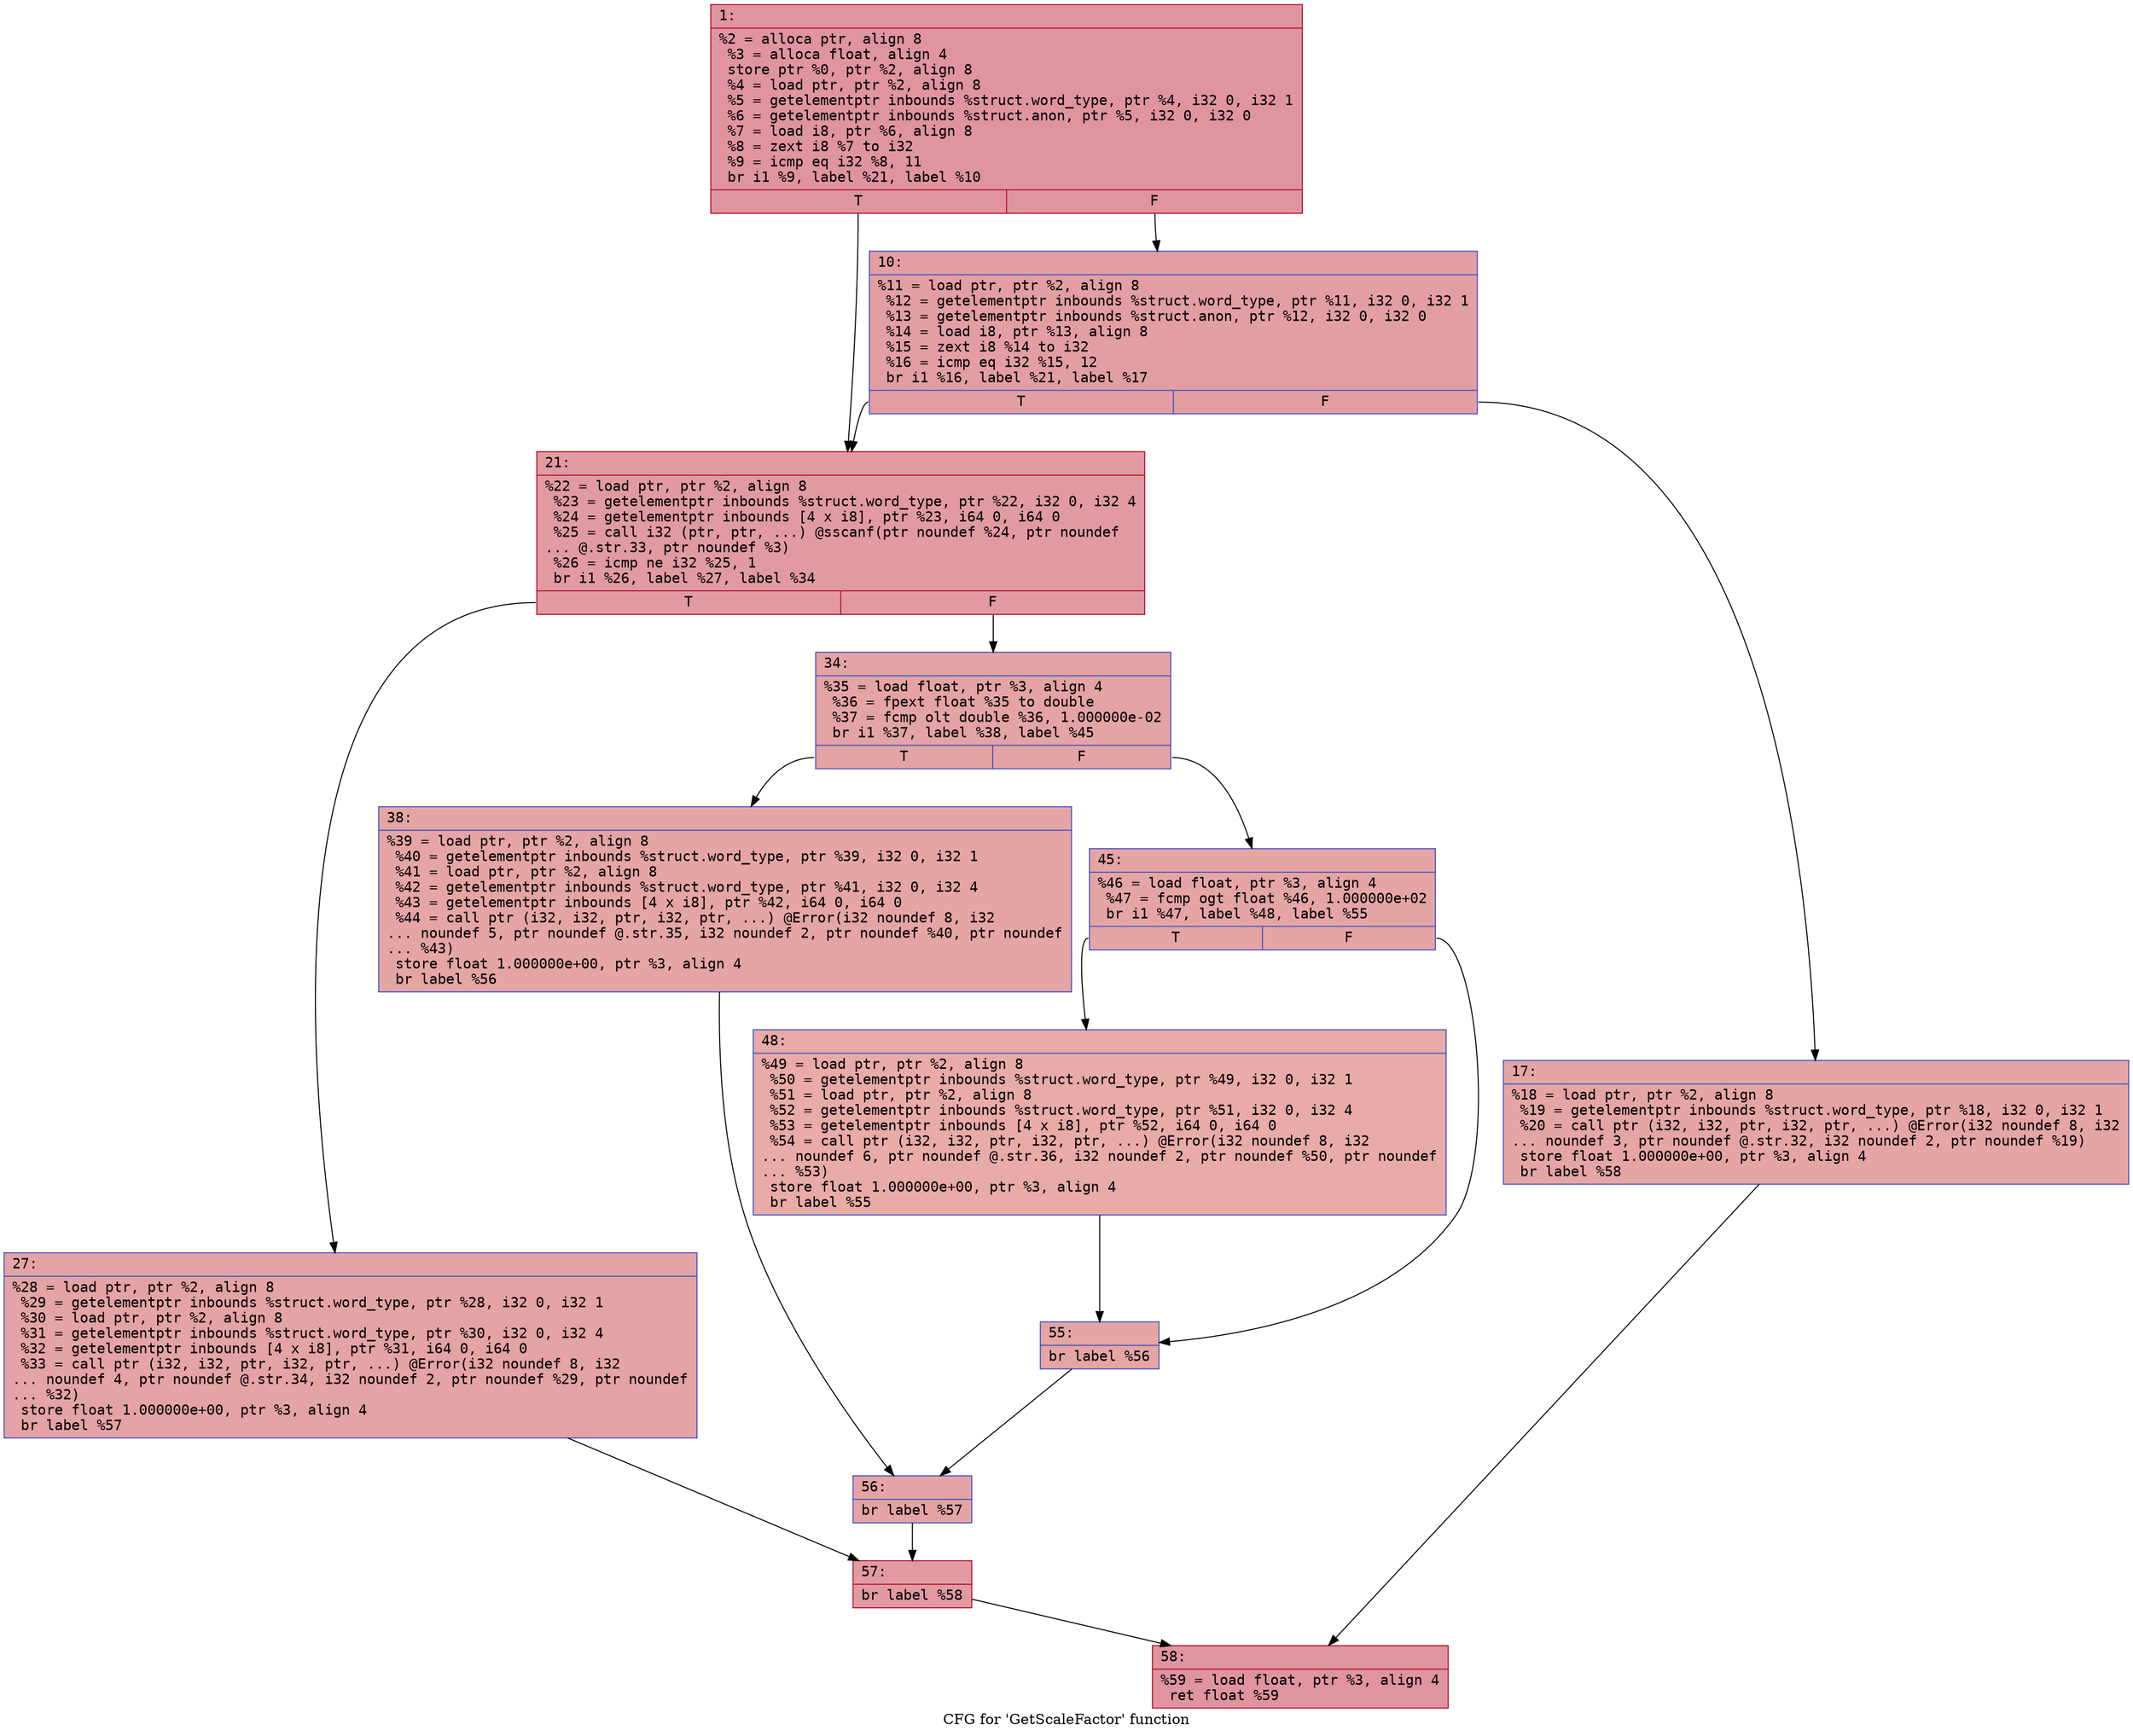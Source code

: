 digraph "CFG for 'GetScaleFactor' function" {
	label="CFG for 'GetScaleFactor' function";

	Node0x60000361a7b0 [shape=record,color="#b70d28ff", style=filled, fillcolor="#b70d2870" fontname="Courier",label="{1:\l|  %2 = alloca ptr, align 8\l  %3 = alloca float, align 4\l  store ptr %0, ptr %2, align 8\l  %4 = load ptr, ptr %2, align 8\l  %5 = getelementptr inbounds %struct.word_type, ptr %4, i32 0, i32 1\l  %6 = getelementptr inbounds %struct.anon, ptr %5, i32 0, i32 0\l  %7 = load i8, ptr %6, align 8\l  %8 = zext i8 %7 to i32\l  %9 = icmp eq i32 %8, 11\l  br i1 %9, label %21, label %10\l|{<s0>T|<s1>F}}"];
	Node0x60000361a7b0:s0 -> Node0x60000361b6b0[tooltip="1 -> 21\nProbability 50.00%" ];
	Node0x60000361a7b0:s1 -> Node0x60000361b610[tooltip="1 -> 10\nProbability 50.00%" ];
	Node0x60000361b610 [shape=record,color="#3d50c3ff", style=filled, fillcolor="#be242e70" fontname="Courier",label="{10:\l|  %11 = load ptr, ptr %2, align 8\l  %12 = getelementptr inbounds %struct.word_type, ptr %11, i32 0, i32 1\l  %13 = getelementptr inbounds %struct.anon, ptr %12, i32 0, i32 0\l  %14 = load i8, ptr %13, align 8\l  %15 = zext i8 %14 to i32\l  %16 = icmp eq i32 %15, 12\l  br i1 %16, label %21, label %17\l|{<s0>T|<s1>F}}"];
	Node0x60000361b610:s0 -> Node0x60000361b6b0[tooltip="10 -> 21\nProbability 50.00%" ];
	Node0x60000361b610:s1 -> Node0x60000361b660[tooltip="10 -> 17\nProbability 50.00%" ];
	Node0x60000361b660 [shape=record,color="#3d50c3ff", style=filled, fillcolor="#c5333470" fontname="Courier",label="{17:\l|  %18 = load ptr, ptr %2, align 8\l  %19 = getelementptr inbounds %struct.word_type, ptr %18, i32 0, i32 1\l  %20 = call ptr (i32, i32, ptr, i32, ptr, ...) @Error(i32 noundef 8, i32\l... noundef 3, ptr noundef @.str.32, i32 noundef 2, ptr noundef %19)\l  store float 1.000000e+00, ptr %3, align 4\l  br label %58\l}"];
	Node0x60000361b660 -> Node0x60000361b980[tooltip="17 -> 58\nProbability 100.00%" ];
	Node0x60000361b6b0 [shape=record,color="#b70d28ff", style=filled, fillcolor="#bb1b2c70" fontname="Courier",label="{21:\l|  %22 = load ptr, ptr %2, align 8\l  %23 = getelementptr inbounds %struct.word_type, ptr %22, i32 0, i32 4\l  %24 = getelementptr inbounds [4 x i8], ptr %23, i64 0, i64 0\l  %25 = call i32 (ptr, ptr, ...) @sscanf(ptr noundef %24, ptr noundef\l... @.str.33, ptr noundef %3)\l  %26 = icmp ne i32 %25, 1\l  br i1 %26, label %27, label %34\l|{<s0>T|<s1>F}}"];
	Node0x60000361b6b0:s0 -> Node0x60000361b700[tooltip="21 -> 27\nProbability 50.00%" ];
	Node0x60000361b6b0:s1 -> Node0x60000361b750[tooltip="21 -> 34\nProbability 50.00%" ];
	Node0x60000361b700 [shape=record,color="#3d50c3ff", style=filled, fillcolor="#c32e3170" fontname="Courier",label="{27:\l|  %28 = load ptr, ptr %2, align 8\l  %29 = getelementptr inbounds %struct.word_type, ptr %28, i32 0, i32 1\l  %30 = load ptr, ptr %2, align 8\l  %31 = getelementptr inbounds %struct.word_type, ptr %30, i32 0, i32 4\l  %32 = getelementptr inbounds [4 x i8], ptr %31, i64 0, i64 0\l  %33 = call ptr (i32, i32, ptr, i32, ptr, ...) @Error(i32 noundef 8, i32\l... noundef 4, ptr noundef @.str.34, i32 noundef 2, ptr noundef %29, ptr noundef\l... %32)\l  store float 1.000000e+00, ptr %3, align 4\l  br label %57\l}"];
	Node0x60000361b700 -> Node0x60000361b930[tooltip="27 -> 57\nProbability 100.00%" ];
	Node0x60000361b750 [shape=record,color="#3d50c3ff", style=filled, fillcolor="#c32e3170" fontname="Courier",label="{34:\l|  %35 = load float, ptr %3, align 4\l  %36 = fpext float %35 to double\l  %37 = fcmp olt double %36, 1.000000e-02\l  br i1 %37, label %38, label %45\l|{<s0>T|<s1>F}}"];
	Node0x60000361b750:s0 -> Node0x60000361b7a0[tooltip="34 -> 38\nProbability 50.00%" ];
	Node0x60000361b750:s1 -> Node0x60000361b7f0[tooltip="34 -> 45\nProbability 50.00%" ];
	Node0x60000361b7a0 [shape=record,color="#3d50c3ff", style=filled, fillcolor="#c5333470" fontname="Courier",label="{38:\l|  %39 = load ptr, ptr %2, align 8\l  %40 = getelementptr inbounds %struct.word_type, ptr %39, i32 0, i32 1\l  %41 = load ptr, ptr %2, align 8\l  %42 = getelementptr inbounds %struct.word_type, ptr %41, i32 0, i32 4\l  %43 = getelementptr inbounds [4 x i8], ptr %42, i64 0, i64 0\l  %44 = call ptr (i32, i32, ptr, i32, ptr, ...) @Error(i32 noundef 8, i32\l... noundef 5, ptr noundef @.str.35, i32 noundef 2, ptr noundef %40, ptr noundef\l... %43)\l  store float 1.000000e+00, ptr %3, align 4\l  br label %56\l}"];
	Node0x60000361b7a0 -> Node0x60000361b8e0[tooltip="38 -> 56\nProbability 100.00%" ];
	Node0x60000361b7f0 [shape=record,color="#3d50c3ff", style=filled, fillcolor="#c5333470" fontname="Courier",label="{45:\l|  %46 = load float, ptr %3, align 4\l  %47 = fcmp ogt float %46, 1.000000e+02\l  br i1 %47, label %48, label %55\l|{<s0>T|<s1>F}}"];
	Node0x60000361b7f0:s0 -> Node0x60000361b840[tooltip="45 -> 48\nProbability 50.00%" ];
	Node0x60000361b7f0:s1 -> Node0x60000361b890[tooltip="45 -> 55\nProbability 50.00%" ];
	Node0x60000361b840 [shape=record,color="#3d50c3ff", style=filled, fillcolor="#cc403a70" fontname="Courier",label="{48:\l|  %49 = load ptr, ptr %2, align 8\l  %50 = getelementptr inbounds %struct.word_type, ptr %49, i32 0, i32 1\l  %51 = load ptr, ptr %2, align 8\l  %52 = getelementptr inbounds %struct.word_type, ptr %51, i32 0, i32 4\l  %53 = getelementptr inbounds [4 x i8], ptr %52, i64 0, i64 0\l  %54 = call ptr (i32, i32, ptr, i32, ptr, ...) @Error(i32 noundef 8, i32\l... noundef 6, ptr noundef @.str.36, i32 noundef 2, ptr noundef %50, ptr noundef\l... %53)\l  store float 1.000000e+00, ptr %3, align 4\l  br label %55\l}"];
	Node0x60000361b840 -> Node0x60000361b890[tooltip="48 -> 55\nProbability 100.00%" ];
	Node0x60000361b890 [shape=record,color="#3d50c3ff", style=filled, fillcolor="#c5333470" fontname="Courier",label="{55:\l|  br label %56\l}"];
	Node0x60000361b890 -> Node0x60000361b8e0[tooltip="55 -> 56\nProbability 100.00%" ];
	Node0x60000361b8e0 [shape=record,color="#3d50c3ff", style=filled, fillcolor="#c32e3170" fontname="Courier",label="{56:\l|  br label %57\l}"];
	Node0x60000361b8e0 -> Node0x60000361b930[tooltip="56 -> 57\nProbability 100.00%" ];
	Node0x60000361b930 [shape=record,color="#b70d28ff", style=filled, fillcolor="#bb1b2c70" fontname="Courier",label="{57:\l|  br label %58\l}"];
	Node0x60000361b930 -> Node0x60000361b980[tooltip="57 -> 58\nProbability 100.00%" ];
	Node0x60000361b980 [shape=record,color="#b70d28ff", style=filled, fillcolor="#b70d2870" fontname="Courier",label="{58:\l|  %59 = load float, ptr %3, align 4\l  ret float %59\l}"];
}
